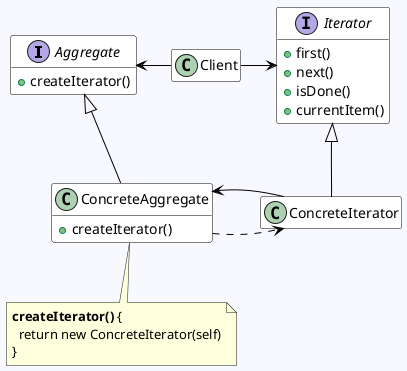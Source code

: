 @startuml
hide empty attributes
hide empty members
skinparam backgroundcolor GhostWhite
skinparam class {
 ArrowColor Black
 BackgroundColor White
 BorderColor Black
}

together {
  interface Aggregate {
    +createIterator()
  }

  class ConcreteAggregate {
    +createIterator()
  }
  note bottom
  <b>createIterator()</b> {
    return new ConcreteIterator(self)
  }
  end note
}

together {
  interface Iterator {
    +first()
    +next()
    +isDone()
    +currentItem()
  }

  class ConcreteIterator
}

Client -left-> Aggregate
Client -right-> Iterator
Aggregate <|-- ConcreteAggregate
Iterator <|-- ConcreteIterator
ConcreteAggregate .right.> ConcreteIterator
ConcreteAggregate <-- ConcreteIterator
@enduml
